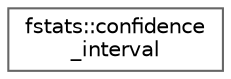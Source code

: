 digraph "Graphical Class Hierarchy"
{
 // LATEX_PDF_SIZE
  bgcolor="transparent";
  edge [fontname=Helvetica,fontsize=10,labelfontname=Helvetica,labelfontsize=10];
  node [fontname=Helvetica,fontsize=10,shape=box,height=0.2,width=0.4];
  rankdir="LR";
  Node0 [label="fstats::confidence\l_interval",height=0.2,width=0.4,color="grey40", fillcolor="white", style="filled",URL="$interfacefstats_1_1confidence__interval.html",tooltip="Computes the confidence interval for the specified distribution."];
}
